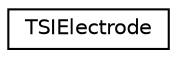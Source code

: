 digraph "Graphical Class Hierarchy"
{
 // LATEX_PDF_SIZE
  edge [fontname="Helvetica",fontsize="10",labelfontname="Helvetica",labelfontsize="10"];
  node [fontname="Helvetica",fontsize="10",shape=record];
  rankdir="LR";
  Node0 [label="TSIElectrode",height=0.2,width=0.4,color="black", fillcolor="white", style="filled",URL="$class_t_s_i_electrode.html",tooltip=" "];
}
